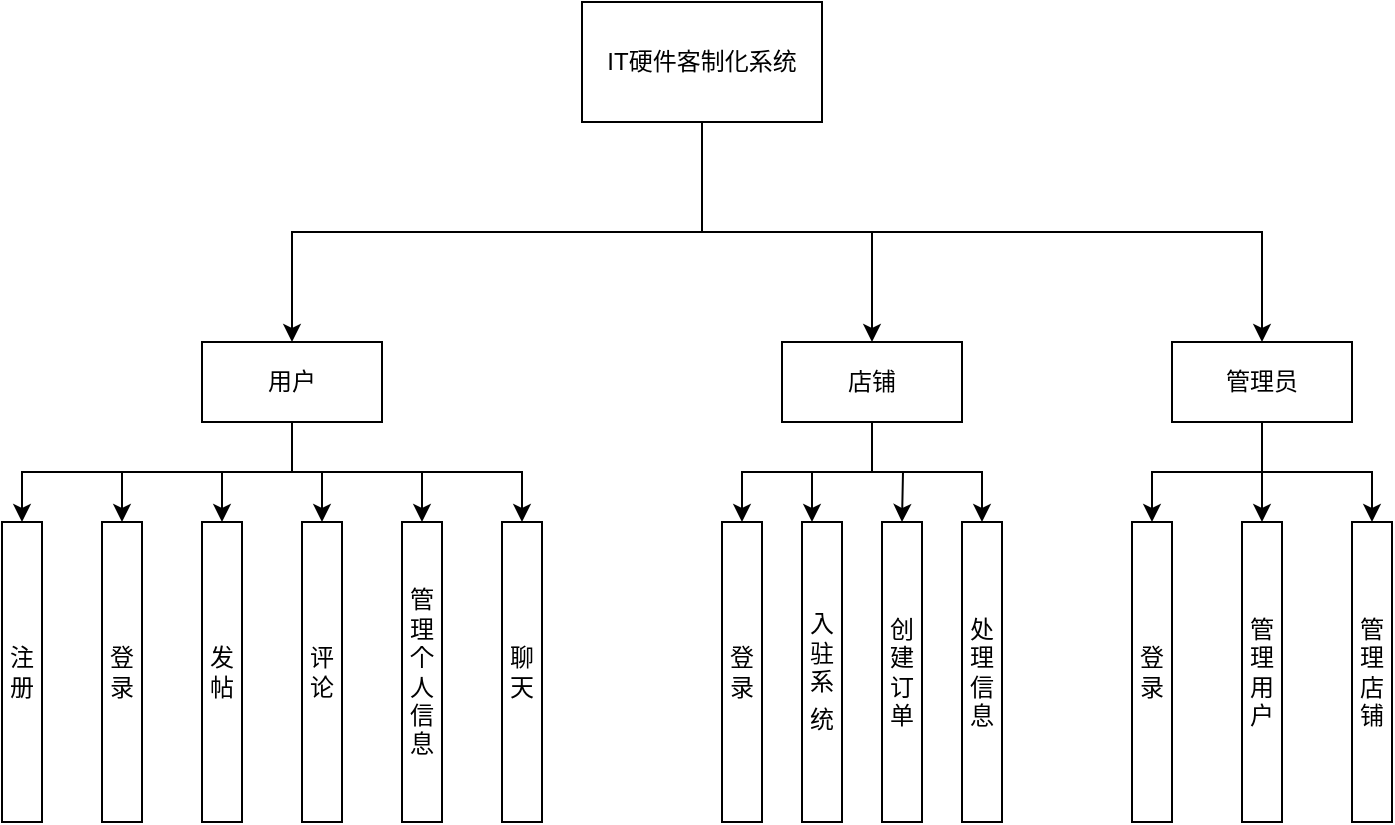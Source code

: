 <mxfile version="21.1.1" type="github">
  <diagram name="第 1 页" id="S_RzIR94KujOGpKluvmA">
    <mxGraphModel dx="821" dy="1698" grid="1" gridSize="10" guides="1" tooltips="1" connect="1" arrows="1" fold="1" page="1" pageScale="1" pageWidth="827" pageHeight="1169" math="0" shadow="0">
      <root>
        <mxCell id="0" />
        <mxCell id="1" parent="0" />
        <mxCell id="R4nZULYU9Hj3MGptLPG3-35" style="edgeStyle=orthogonalEdgeStyle;rounded=0;orthogonalLoop=1;jettySize=auto;html=1;exitX=0.5;exitY=1;exitDx=0;exitDy=0;" edge="1" parent="1" source="R4nZULYU9Hj3MGptLPG3-1" target="R4nZULYU9Hj3MGptLPG3-2">
          <mxGeometry relative="1" as="geometry" />
        </mxCell>
        <mxCell id="R4nZULYU9Hj3MGptLPG3-36" style="edgeStyle=orthogonalEdgeStyle;rounded=0;orthogonalLoop=1;jettySize=auto;html=1;exitX=0.5;exitY=1;exitDx=0;exitDy=0;" edge="1" parent="1" source="R4nZULYU9Hj3MGptLPG3-1" target="R4nZULYU9Hj3MGptLPG3-4">
          <mxGeometry relative="1" as="geometry" />
        </mxCell>
        <mxCell id="R4nZULYU9Hj3MGptLPG3-37" style="edgeStyle=orthogonalEdgeStyle;rounded=0;orthogonalLoop=1;jettySize=auto;html=1;exitX=0.5;exitY=1;exitDx=0;exitDy=0;" edge="1" parent="1" source="R4nZULYU9Hj3MGptLPG3-1" target="R4nZULYU9Hj3MGptLPG3-3">
          <mxGeometry relative="1" as="geometry" />
        </mxCell>
        <mxCell id="R4nZULYU9Hj3MGptLPG3-1" value="IT硬件客制化系统" style="rounded=0;whiteSpace=wrap;html=1;" vertex="1" parent="1">
          <mxGeometry x="400" y="-10" width="120" height="60" as="geometry" />
        </mxCell>
        <mxCell id="R4nZULYU9Hj3MGptLPG3-29" style="edgeStyle=orthogonalEdgeStyle;rounded=0;orthogonalLoop=1;jettySize=auto;html=1;exitX=0.5;exitY=1;exitDx=0;exitDy=0;entryX=0.5;entryY=0;entryDx=0;entryDy=0;" edge="1" parent="1" source="R4nZULYU9Hj3MGptLPG3-2" target="R4nZULYU9Hj3MGptLPG3-13">
          <mxGeometry relative="1" as="geometry" />
        </mxCell>
        <mxCell id="R4nZULYU9Hj3MGptLPG3-30" style="edgeStyle=orthogonalEdgeStyle;rounded=0;orthogonalLoop=1;jettySize=auto;html=1;exitX=0.5;exitY=1;exitDx=0;exitDy=0;entryX=0.5;entryY=0;entryDx=0;entryDy=0;" edge="1" parent="1" source="R4nZULYU9Hj3MGptLPG3-2" target="R4nZULYU9Hj3MGptLPG3-12">
          <mxGeometry relative="1" as="geometry" />
        </mxCell>
        <mxCell id="R4nZULYU9Hj3MGptLPG3-31" style="edgeStyle=orthogonalEdgeStyle;rounded=0;orthogonalLoop=1;jettySize=auto;html=1;exitX=0.5;exitY=1;exitDx=0;exitDy=0;entryX=0.5;entryY=0;entryDx=0;entryDy=0;" edge="1" parent="1" source="R4nZULYU9Hj3MGptLPG3-2" target="R4nZULYU9Hj3MGptLPG3-14">
          <mxGeometry relative="1" as="geometry" />
        </mxCell>
        <mxCell id="R4nZULYU9Hj3MGptLPG3-32" style="edgeStyle=orthogonalEdgeStyle;rounded=0;orthogonalLoop=1;jettySize=auto;html=1;exitX=0.5;exitY=1;exitDx=0;exitDy=0;entryX=0.5;entryY=0;entryDx=0;entryDy=0;" edge="1" parent="1" source="R4nZULYU9Hj3MGptLPG3-2" target="R4nZULYU9Hj3MGptLPG3-15">
          <mxGeometry relative="1" as="geometry" />
        </mxCell>
        <mxCell id="R4nZULYU9Hj3MGptLPG3-33" style="edgeStyle=orthogonalEdgeStyle;rounded=0;orthogonalLoop=1;jettySize=auto;html=1;exitX=0.5;exitY=1;exitDx=0;exitDy=0;entryX=0.5;entryY=0;entryDx=0;entryDy=0;" edge="1" parent="1" source="R4nZULYU9Hj3MGptLPG3-2" target="R4nZULYU9Hj3MGptLPG3-16">
          <mxGeometry relative="1" as="geometry" />
        </mxCell>
        <mxCell id="R4nZULYU9Hj3MGptLPG3-34" style="edgeStyle=orthogonalEdgeStyle;rounded=0;orthogonalLoop=1;jettySize=auto;html=1;exitX=0.5;exitY=1;exitDx=0;exitDy=0;entryX=0.5;entryY=0;entryDx=0;entryDy=0;" edge="1" parent="1" source="R4nZULYU9Hj3MGptLPG3-2" target="R4nZULYU9Hj3MGptLPG3-17">
          <mxGeometry relative="1" as="geometry" />
        </mxCell>
        <mxCell id="R4nZULYU9Hj3MGptLPG3-2" value="用户" style="rounded=0;whiteSpace=wrap;html=1;" vertex="1" parent="1">
          <mxGeometry x="210" y="160" width="90" height="40" as="geometry" />
        </mxCell>
        <mxCell id="R4nZULYU9Hj3MGptLPG3-25" style="edgeStyle=orthogonalEdgeStyle;rounded=0;orthogonalLoop=1;jettySize=auto;html=1;exitX=0.5;exitY=1;exitDx=0;exitDy=0;entryX=0.5;entryY=0;entryDx=0;entryDy=0;" edge="1" parent="1" source="R4nZULYU9Hj3MGptLPG3-3" target="R4nZULYU9Hj3MGptLPG3-7">
          <mxGeometry relative="1" as="geometry" />
        </mxCell>
        <mxCell id="R4nZULYU9Hj3MGptLPG3-26" style="edgeStyle=orthogonalEdgeStyle;rounded=0;orthogonalLoop=1;jettySize=auto;html=1;exitX=0.5;exitY=1;exitDx=0;exitDy=0;entryX=0.5;entryY=0;entryDx=0;entryDy=0;" edge="1" parent="1" source="R4nZULYU9Hj3MGptLPG3-3" target="R4nZULYU9Hj3MGptLPG3-11">
          <mxGeometry relative="1" as="geometry" />
        </mxCell>
        <mxCell id="R4nZULYU9Hj3MGptLPG3-27" style="edgeStyle=orthogonalEdgeStyle;rounded=0;orthogonalLoop=1;jettySize=auto;html=1;exitX=0.5;exitY=1;exitDx=0;exitDy=0;entryX=0.5;entryY=0;entryDx=0;entryDy=0;" edge="1" parent="1" source="R4nZULYU9Hj3MGptLPG3-3" target="R4nZULYU9Hj3MGptLPG3-10">
          <mxGeometry relative="1" as="geometry" />
        </mxCell>
        <mxCell id="R4nZULYU9Hj3MGptLPG3-3" value="管理员" style="rounded=0;whiteSpace=wrap;html=1;" vertex="1" parent="1">
          <mxGeometry x="695" y="160" width="90" height="40" as="geometry" />
        </mxCell>
        <mxCell id="R4nZULYU9Hj3MGptLPG3-19" style="edgeStyle=orthogonalEdgeStyle;rounded=0;orthogonalLoop=1;jettySize=auto;html=1;exitX=0.5;exitY=1;exitDx=0;exitDy=0;entryX=0.5;entryY=0;entryDx=0;entryDy=0;" edge="1" parent="1" source="R4nZULYU9Hj3MGptLPG3-4" target="R4nZULYU9Hj3MGptLPG3-9">
          <mxGeometry relative="1" as="geometry" />
        </mxCell>
        <mxCell id="R4nZULYU9Hj3MGptLPG3-24" style="edgeStyle=orthogonalEdgeStyle;rounded=0;orthogonalLoop=1;jettySize=auto;html=1;exitX=0.5;exitY=1;exitDx=0;exitDy=0;entryX=0.5;entryY=0;entryDx=0;entryDy=0;" edge="1" parent="1" source="R4nZULYU9Hj3MGptLPG3-4" target="R4nZULYU9Hj3MGptLPG3-18">
          <mxGeometry relative="1" as="geometry" />
        </mxCell>
        <mxCell id="R4nZULYU9Hj3MGptLPG3-4" value="店铺" style="rounded=0;whiteSpace=wrap;html=1;" vertex="1" parent="1">
          <mxGeometry x="500" y="160" width="90" height="40" as="geometry" />
        </mxCell>
        <mxCell id="R4nZULYU9Hj3MGptLPG3-6" value="创建订单" style="rounded=0;whiteSpace=wrap;html=1;" vertex="1" parent="1">
          <mxGeometry x="550" y="250" width="20" height="150" as="geometry" />
        </mxCell>
        <mxCell id="R4nZULYU9Hj3MGptLPG3-7" value="登录" style="rounded=0;whiteSpace=wrap;html=1;" vertex="1" parent="1">
          <mxGeometry x="675" y="250" width="20" height="150" as="geometry" />
        </mxCell>
        <mxCell id="R4nZULYU9Hj3MGptLPG3-8" value="入驻系统&lt;span style=&quot;font-size: medium; text-align: start;&quot;&gt;&lt;/span&gt;" style="rounded=0;whiteSpace=wrap;html=1;" vertex="1" parent="1">
          <mxGeometry x="510" y="250" width="20" height="150" as="geometry" />
        </mxCell>
        <mxCell id="R4nZULYU9Hj3MGptLPG3-9" value="登录" style="rounded=0;whiteSpace=wrap;html=1;" vertex="1" parent="1">
          <mxGeometry x="470" y="250" width="20" height="150" as="geometry" />
        </mxCell>
        <mxCell id="R4nZULYU9Hj3MGptLPG3-10" value="管理店铺" style="rounded=0;whiteSpace=wrap;html=1;" vertex="1" parent="1">
          <mxGeometry x="785" y="250" width="20" height="150" as="geometry" />
        </mxCell>
        <mxCell id="R4nZULYU9Hj3MGptLPG3-11" value="管理用户" style="rounded=0;whiteSpace=wrap;html=1;" vertex="1" parent="1">
          <mxGeometry x="730" y="250" width="20" height="150" as="geometry" />
        </mxCell>
        <mxCell id="R4nZULYU9Hj3MGptLPG3-12" value="登录" style="rounded=0;whiteSpace=wrap;html=1;" vertex="1" parent="1">
          <mxGeometry x="160" y="250" width="20" height="150" as="geometry" />
        </mxCell>
        <mxCell id="R4nZULYU9Hj3MGptLPG3-13" value="注册" style="rounded=0;whiteSpace=wrap;html=1;" vertex="1" parent="1">
          <mxGeometry x="110" y="250" width="20" height="150" as="geometry" />
        </mxCell>
        <mxCell id="R4nZULYU9Hj3MGptLPG3-14" value="发帖" style="rounded=0;whiteSpace=wrap;html=1;" vertex="1" parent="1">
          <mxGeometry x="210" y="250" width="20" height="150" as="geometry" />
        </mxCell>
        <mxCell id="R4nZULYU9Hj3MGptLPG3-15" value="评论" style="rounded=0;whiteSpace=wrap;html=1;" vertex="1" parent="1">
          <mxGeometry x="260" y="250" width="20" height="150" as="geometry" />
        </mxCell>
        <mxCell id="R4nZULYU9Hj3MGptLPG3-16" value="管理个人信息" style="rounded=0;whiteSpace=wrap;html=1;" vertex="1" parent="1">
          <mxGeometry x="310" y="250" width="20" height="150" as="geometry" />
        </mxCell>
        <mxCell id="R4nZULYU9Hj3MGptLPG3-17" value="聊天" style="rounded=0;whiteSpace=wrap;html=1;" vertex="1" parent="1">
          <mxGeometry x="360" y="250" width="20" height="150" as="geometry" />
        </mxCell>
        <mxCell id="R4nZULYU9Hj3MGptLPG3-18" value="处理信息" style="rounded=0;whiteSpace=wrap;html=1;" vertex="1" parent="1">
          <mxGeometry x="590" y="250" width="20" height="150" as="geometry" />
        </mxCell>
        <mxCell id="R4nZULYU9Hj3MGptLPG3-20" style="edgeStyle=orthogonalEdgeStyle;rounded=0;orthogonalLoop=1;jettySize=auto;html=1;exitX=0.5;exitY=1;exitDx=0;exitDy=0;entryX=0.25;entryY=0;entryDx=0;entryDy=0;" edge="1" parent="1" source="R4nZULYU9Hj3MGptLPG3-4" target="R4nZULYU9Hj3MGptLPG3-8">
          <mxGeometry relative="1" as="geometry">
            <mxPoint x="555" y="210" as="sourcePoint" />
            <mxPoint x="490" y="240" as="targetPoint" />
          </mxGeometry>
        </mxCell>
        <mxCell id="R4nZULYU9Hj3MGptLPG3-21" style="edgeStyle=orthogonalEdgeStyle;rounded=0;orthogonalLoop=1;jettySize=auto;html=1;exitX=0.5;exitY=1;exitDx=0;exitDy=0;" edge="1" parent="1" source="R4nZULYU9Hj3MGptLPG3-4">
          <mxGeometry relative="1" as="geometry">
            <mxPoint x="565" y="220" as="sourcePoint" />
            <mxPoint x="560" y="250" as="targetPoint" />
          </mxGeometry>
        </mxCell>
      </root>
    </mxGraphModel>
  </diagram>
</mxfile>
